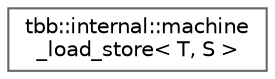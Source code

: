 digraph "类继承关系图"
{
 // LATEX_PDF_SIZE
  bgcolor="transparent";
  edge [fontname=Helvetica,fontsize=10,labelfontname=Helvetica,labelfontsize=10];
  node [fontname=Helvetica,fontsize=10,shape=box,height=0.2,width=0.4];
  rankdir="LR";
  Node0 [id="Node000000",label="tbb::internal::machine\l_load_store\< T, S \>",height=0.2,width=0.4,color="grey40", fillcolor="white", style="filled",URL="$structtbb_1_1internal_1_1machine__load__store.html",tooltip=" "];
}
